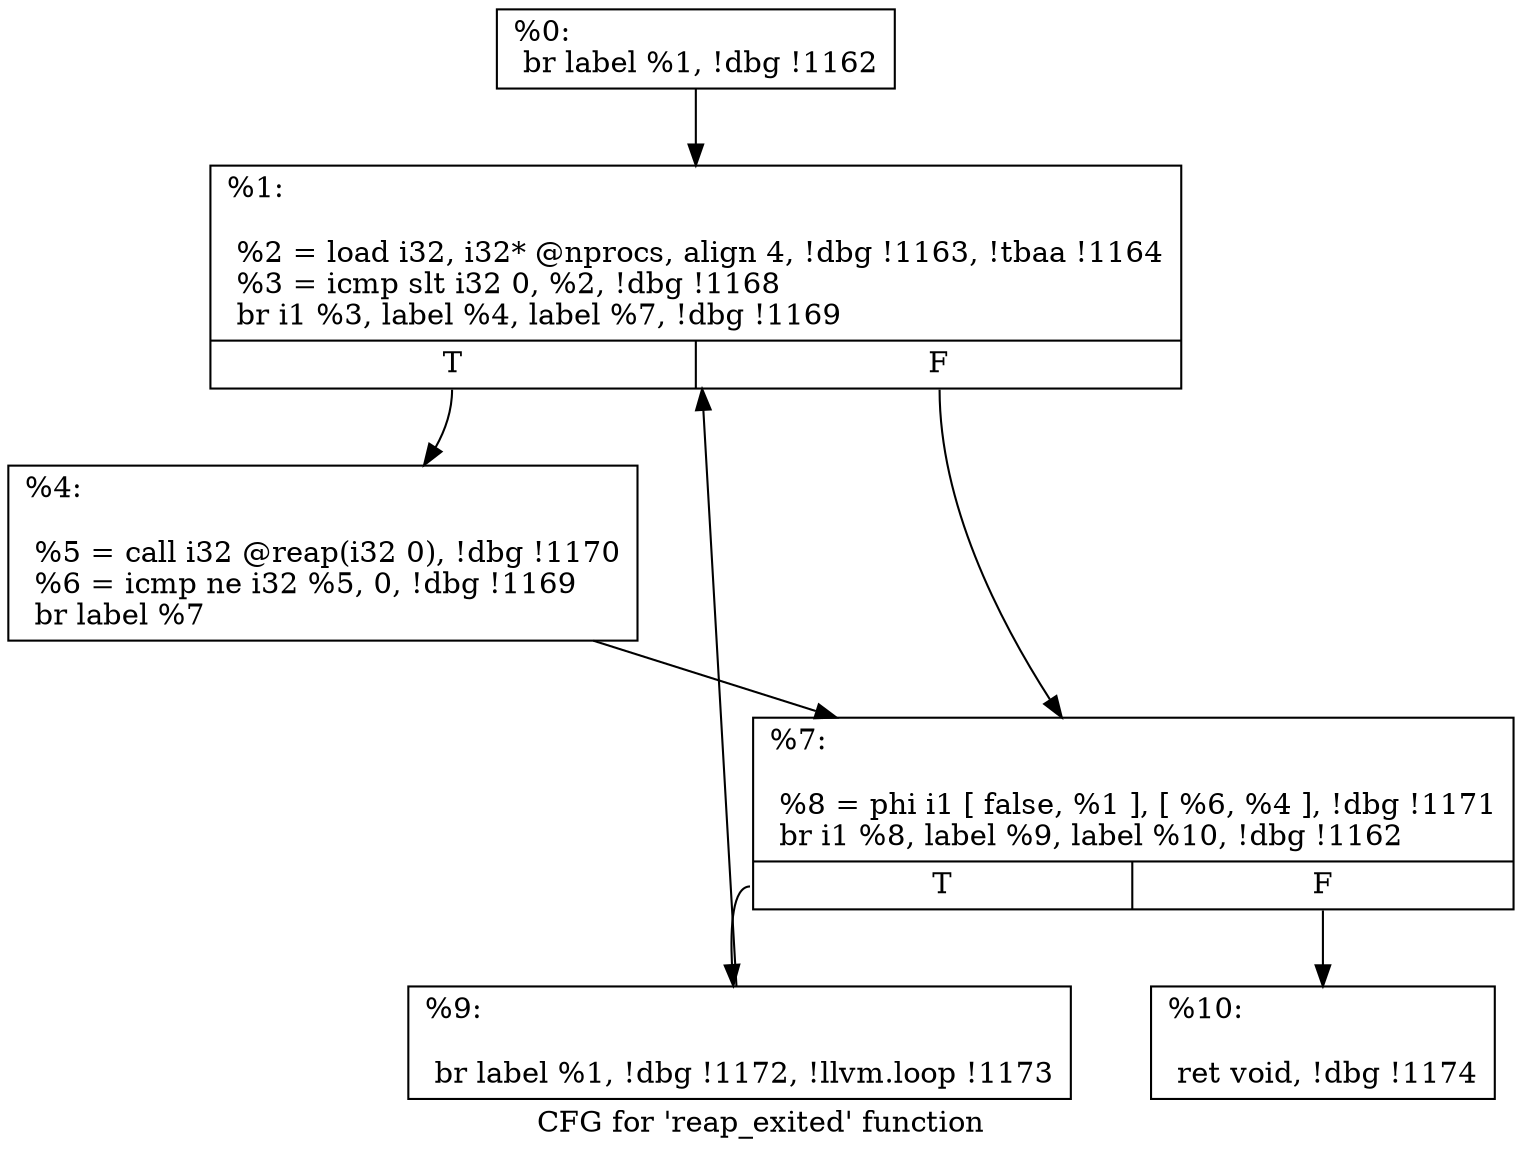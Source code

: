 digraph "CFG for 'reap_exited' function" {
	label="CFG for 'reap_exited' function";

	Node0x177f4d0 [shape=record,label="{%0:\l  br label %1, !dbg !1162\l}"];
	Node0x177f4d0 -> Node0x177f720;
	Node0x177f720 [shape=record,label="{%1:\l\l  %2 = load i32, i32* @nprocs, align 4, !dbg !1163, !tbaa !1164\l  %3 = icmp slt i32 0, %2, !dbg !1168\l  br i1 %3, label %4, label %7, !dbg !1169\l|{<s0>T|<s1>F}}"];
	Node0x177f720:s0 -> Node0x177f770;
	Node0x177f720:s1 -> Node0x177f7c0;
	Node0x177f770 [shape=record,label="{%4:\l\l  %5 = call i32 @reap(i32 0), !dbg !1170\l  %6 = icmp ne i32 %5, 0, !dbg !1169\l  br label %7\l}"];
	Node0x177f770 -> Node0x177f7c0;
	Node0x177f7c0 [shape=record,label="{%7:\l\l  %8 = phi i1 [ false, %1 ], [ %6, %4 ], !dbg !1171\l  br i1 %8, label %9, label %10, !dbg !1162\l|{<s0>T|<s1>F}}"];
	Node0x177f7c0:s0 -> Node0x177f810;
	Node0x177f7c0:s1 -> Node0x177f860;
	Node0x177f810 [shape=record,label="{%9:\l\l  br label %1, !dbg !1172, !llvm.loop !1173\l}"];
	Node0x177f810 -> Node0x177f720;
	Node0x177f860 [shape=record,label="{%10:\l\l  ret void, !dbg !1174\l}"];
}
